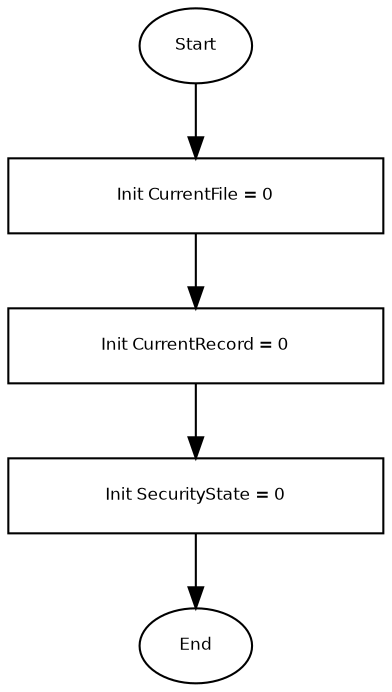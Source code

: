 digraph Flow_StateInit {
 
 node [
         fontname = "Bitstream Vera Sans"
         fontsize = 8
         shape = "record"
     ]

 edge [
         fontname = "Bitstream Vera Sans"
         fontsize = 8
         fontcolor = "Red"
     ]

// all blocks
start [label="Start", shape="oval"];
init_file [label="Init CurrentFile = 0", shape="box", fixedsize=true, width=2.5]
init_record [label="Init CurrentRecord = 0", shape="box", fixedsize=true, width=2.5]
init_security [label="Init SecurityState = 0", shape="box", fixedsize=true, width=2.5]
end [label="End", shape="oval"];

// relations
start -> init_file
init_file -> init_record
init_record -> init_security
init_security -> end

}
